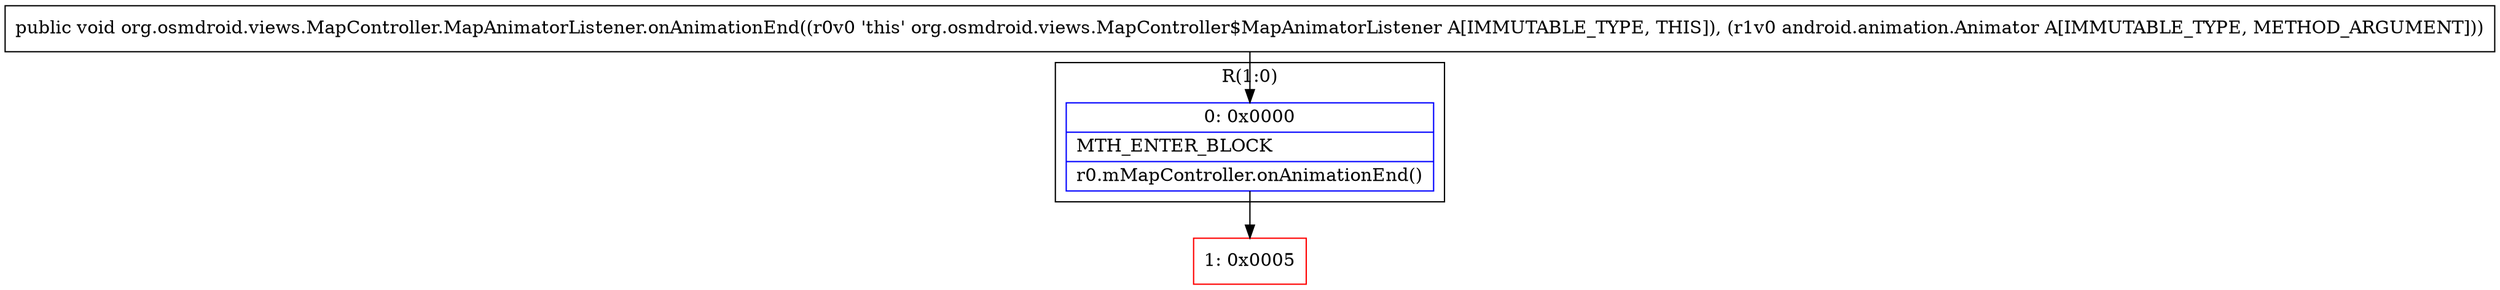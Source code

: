 digraph "CFG fororg.osmdroid.views.MapController.MapAnimatorListener.onAnimationEnd(Landroid\/animation\/Animator;)V" {
subgraph cluster_Region_182722997 {
label = "R(1:0)";
node [shape=record,color=blue];
Node_0 [shape=record,label="{0\:\ 0x0000|MTH_ENTER_BLOCK\l|r0.mMapController.onAnimationEnd()\l}"];
}
Node_1 [shape=record,color=red,label="{1\:\ 0x0005}"];
MethodNode[shape=record,label="{public void org.osmdroid.views.MapController.MapAnimatorListener.onAnimationEnd((r0v0 'this' org.osmdroid.views.MapController$MapAnimatorListener A[IMMUTABLE_TYPE, THIS]), (r1v0 android.animation.Animator A[IMMUTABLE_TYPE, METHOD_ARGUMENT])) }"];
MethodNode -> Node_0;
Node_0 -> Node_1;
}

